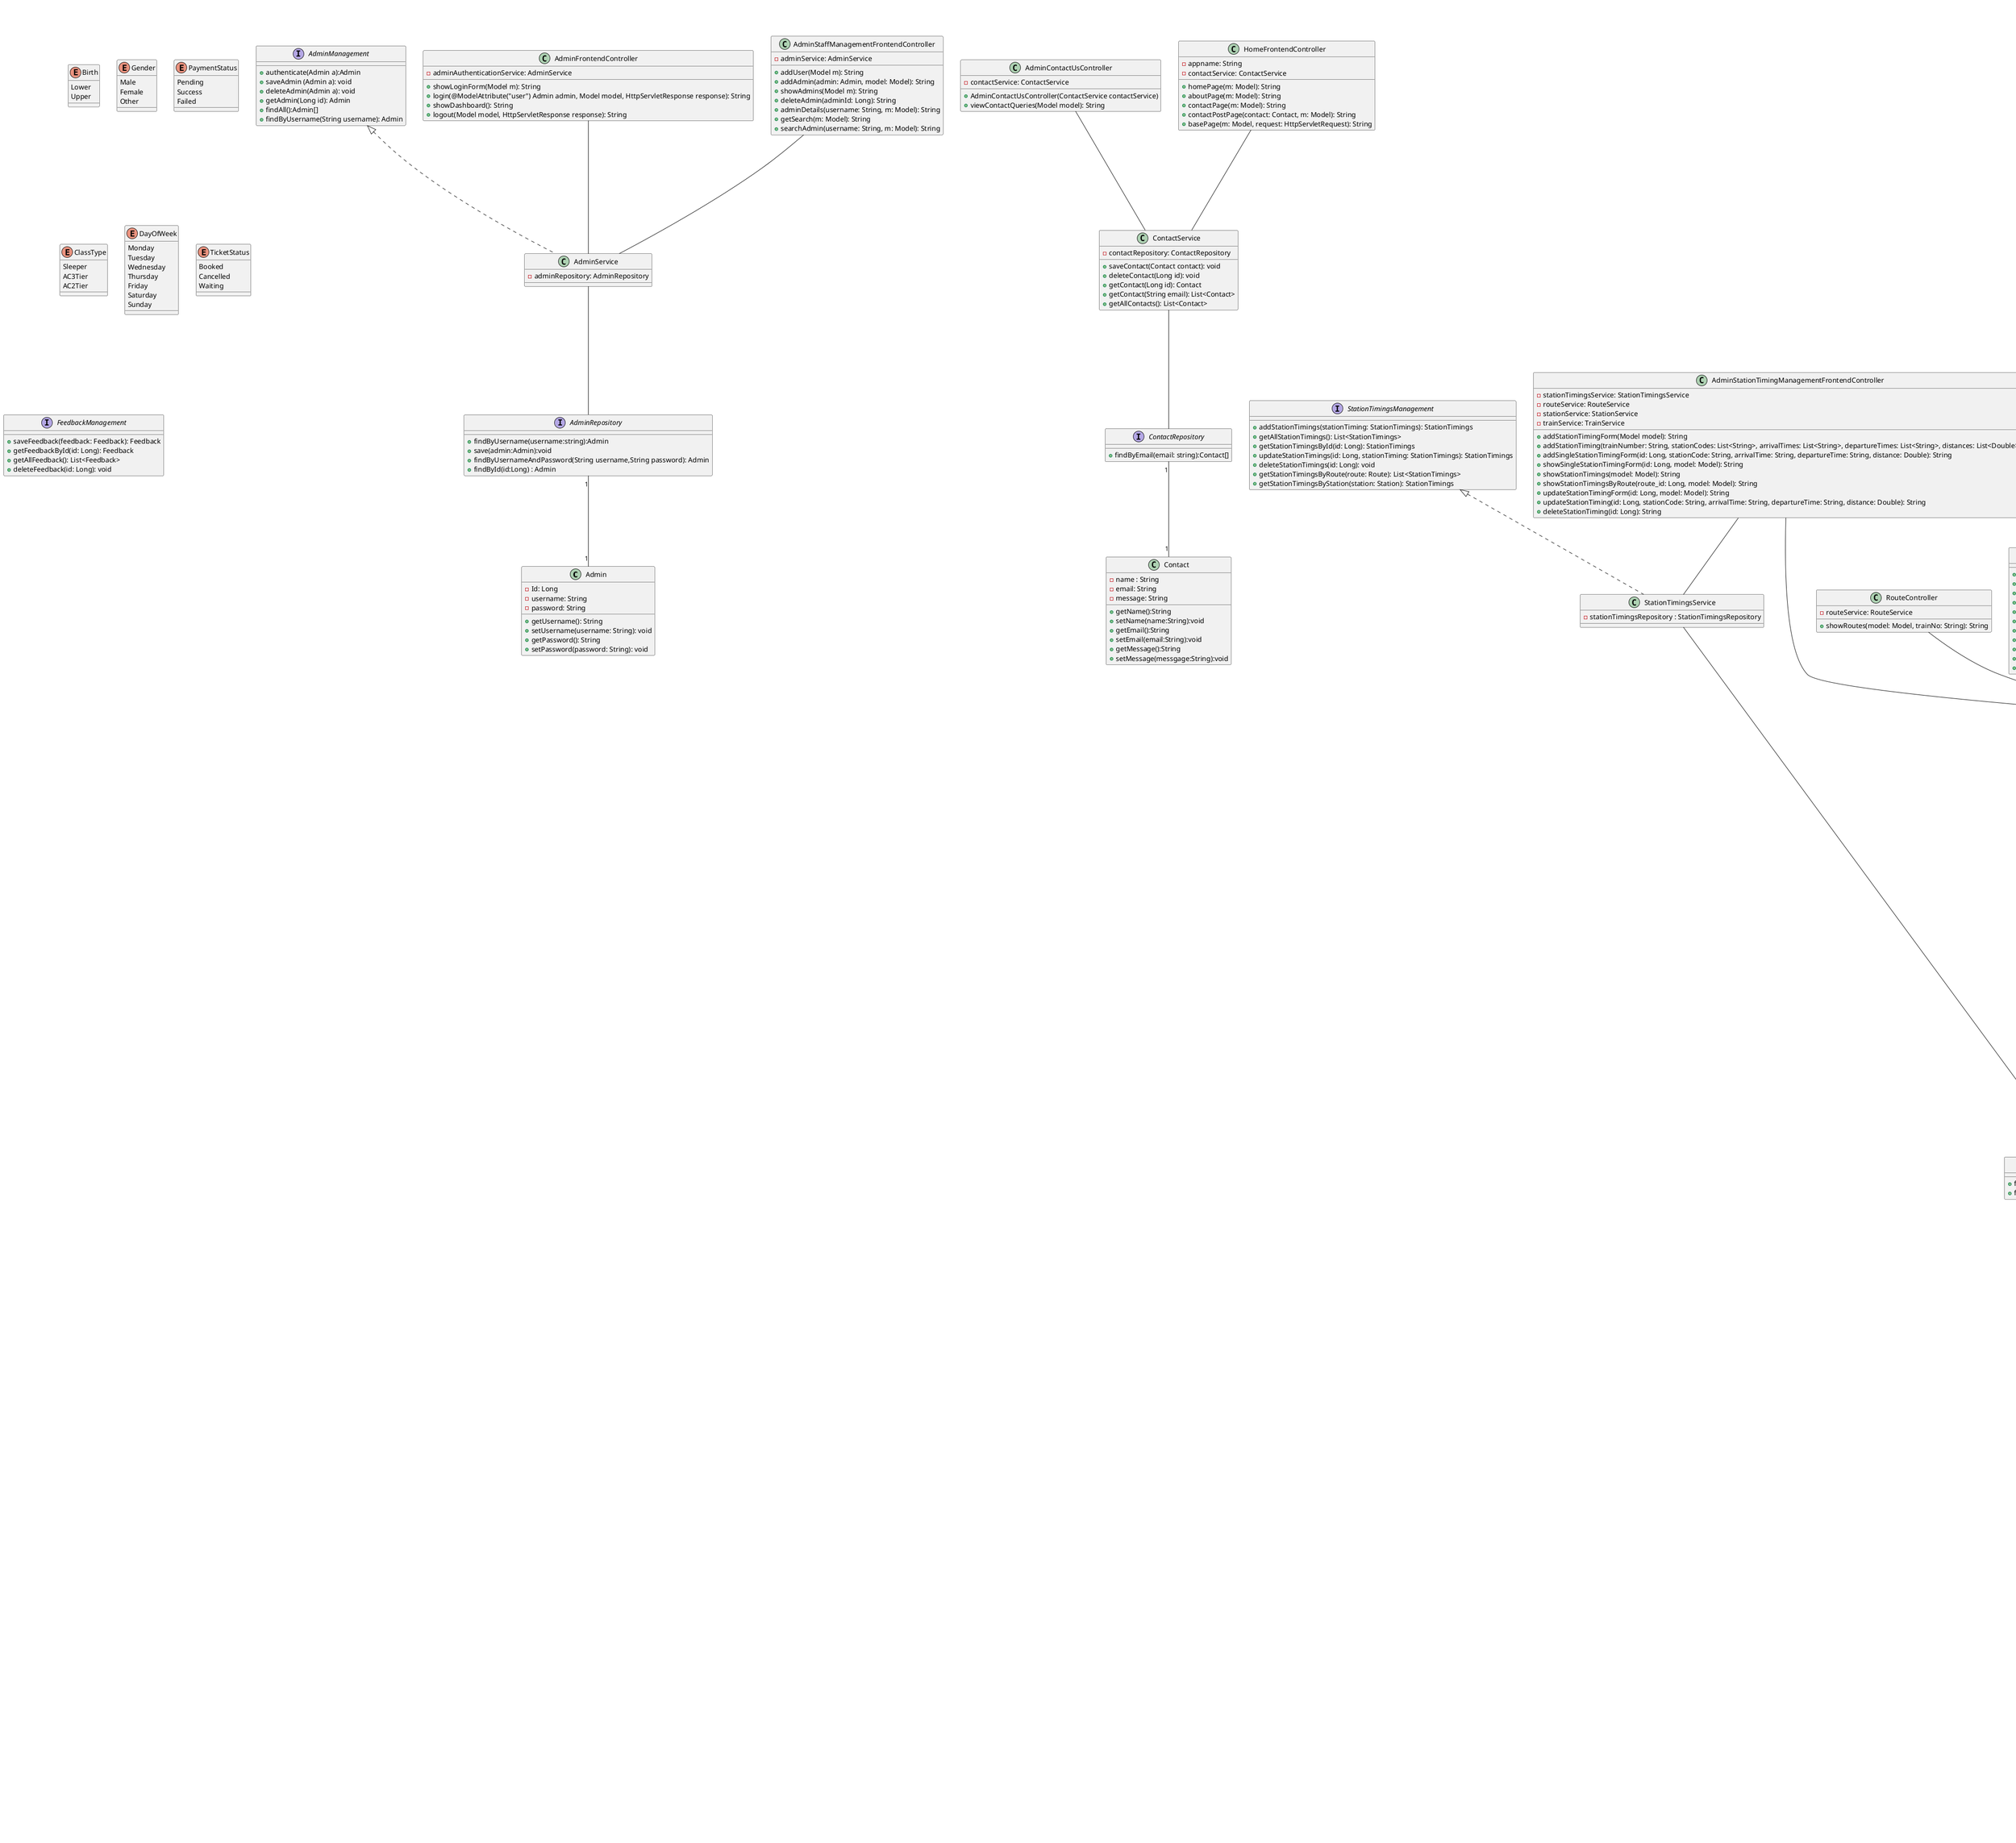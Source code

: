 @startuml
top to bottom direction

' package Model{
    class Admin {
        - Id: Long
        - username: String
        - password: String
        + getUsername(): String
        + setUsername(username: String): void
        + getPassword(): String
        + setPassword(password: String): void
    }

    enum Birth {
        Lower
        Upper
    }

    enum Gender {
        Male
        Female
        Other
    }

    class Contact {
        - name : String
        - email: String
        - message: String
        + getName():String
        + setName(name:String):void
        + getEmail():String
        + setEmail(email:String):void
        + getMessage():String
        + setMessage(messgage:String):void
    }

    class Feedback {
        - Id: Long
        - user: User
        - ticket: Ticket
        - rating: int
        - comment: String
        + getUser(): User
        + setUser(user: User): void
        + getTicket(): Ticket
        + setTicket(ticket: Ticket): void
        + getRating(): int
        + setRating(rating: int): void
        + getComment(): String
        + setComment(comment: String): void
    }

    class OperatingDay {
        - id: Long
        - train: Train
        - dayOfWeek: DayOfWeek
        + getDayOfWeek(): DayOfWeek
        + setDayOfWeek(dayOfWeek: DayOfWeek): void
        + getTrain(): Train
        + setTrain(train: Train): void
    }

    class Route {
        - Id: Long
        - routeCode: String
        - train: Train
        - stationTimings: List<StationTimings>
        + getStationTimings(): List<StationTimings>
        + setStationTimings(stationTimings: List<StationTimings>): void
        + getStationTimingsByStationCode(stationCode: String): StationTimings
        + isStationPresent(stationCode: String): int
        + getNextStation(currentStationCode: String): StationTimings
        + getPreviousStation(currentStationCode: String): StationTimings
        + getDistanceBetweenStations(stationCode1: String, stationCode2: String): double
        + isRoutePresent(src: Station, dest: Station): boolean
        + findSubRoute(SRC: Station, DEST: Station): List<StationTimings>
        + calculateJourneyTime(src: Station, dest: Station): String
    }

    class SeatAvailability {
        - id: Long
        - train: Train
        - date: Date
        - no_of_coaches: int
        - classes: ClassType
        - availableSeats: int
        - waitingList: List<Ticket>
        - CancelledSeats: List<Integer>
        - lastUnbookedLowerSeat: int
        - lastUnbookedUpperSeat: int
        - lastLowerSeat: int
        - lastUpperSeat: int
        - basePrice: double
        - farePerKM: double
        - seniorCitizenDiscount: double
        - cancellationCharge: double
        + SeatAvailability(no_of_coaches: int): void
        + checkWaitingPassengers(): void
        + isFull(): boolean
        + allocateSeatNumber(b: Birth): int
        + allocateSeatNumber(): int
        + allocatePassengerSeatNo(passengers: List<Passenger>): void
        + checkWaitingPassengers(passengers: List<Passenger>): boolean
        + checkSeniorCitizenCount(passengers: List<Passenger>): int
        + getFare(src: Station, dest: Station, passengers: List<Passenger>): double
        + getPassengerSeats(p: List<Passenger>): List<Integer>
        + cancelTicket(t: Ticket): void
    }

    class Station {
        - id: Long
        - stationCode: String
        - stationName: String
        + getStationCode(): String
        + setStationCode(stationCode: String): void
        + getStationName(): String
        + setStationName(stationName: String): void
    }

    class StationTimings {
        - id: Long
        - station: Station
        - arrivalTime: Time
        - departureTime: Time
        - distanceFromNextStation: double
        - route: Route
        + getId(): Long
        + getStation(): Station
        + setStation(station: Station): void
        + getArrivalTime(): Time
        + setArrivalTime(arrivalTime: Time): void
        + getDepartureTime(): Time
        + setDepartureTime(departureTime: Time): void
        + getRoute(): Route
        + setRoute(route: Route): void
    }

    class Ticket {
        - ticket_id: Long
        - PNR: String
        - train: Train
        - SRC: Station
        - DEST: Station
        - user: User
        - passengers: List<Passenger>
        - wantFood: Boolean
        - veg: Boolean
        - quantity: int
        - date: Date
        - classes: ClassType
        - status: TicketStatus
        - WaitingListNumber: int
        - paymentStatus: PaymentStatus
        - payment: Payment
        - totalAmount: double
        - foodprice: double
        - seatAvailability: SeatAvailability
        + Ticket()
        + getTotalAmount(): double
        + setTotalAmount(): void
        + getCancellationCharge(): double
        + getPNR(): String
        + setPNR(pNR: String): void
        + isPassengersWaiting(): boolean
        + calculateFoodPrice(): double
        + calculateFinalPrice(): double
    }

    class Passenger {
        - id: Long
        - user: User
        - name: String
        - age: int
        - gender: Gender
        - isSeniorCitizen: boolean
        - isWaitingList: boolean
        - birthpreference: Birth
        - seatNo: int
        - coachNo: int
        - ticket: Ticket
        + isWaitingList(): boolean
        + setWaitingList(isWaitingList: boolean): void
        + getSeatNo(): int
        + setSeatNo(seatNo: int): void
        + getCoachNo(): int
        + setCoachNo(coachNo: int): void
    }

    class Train {
        - trainNo: String
        - trainName: String
        - trainType: String
        - operatingDays: List<OperatingDay>
        - seatAvailability: List<SeatAvailability>
        - route: Route
        + getRouteList(): List<String>
        + getSeatAvailabilityClasswise(classes: ClassType, date: Date): SeatAvailability
        + getTotalAvailableSeats(): int
        + getDaysRunning(): String
        + getSchedule(): List<String>
        + doesPathExist(SRC: Station, DEST: Station): boolean
        + getArrivalTime(station: Station): Time
        + getDepartureTime(station: Station): Time
        + getStationTimings(): List<StationTimings>
        + willTrainRunOnDayOfWeek(d: DayOfWeek): boolean
        + getFare(SRC: Station, DEST: Station, classes: ClassType, date: Date): double
        + getDistanceBetweenStations(SRC: Station, DEST: Station): double
        + getDurationBetweenStations(SRC: Station, DEST: Station): void
        + doesDateAndClassExist(date: Date, c: ClassType): boolean
    }

    class User {
        - id: Long
        - username: String
        - password: String
        - email: String
        - firstName: String
        - lastName: String
        - phoneNumber: String
        - address: String
        + getUsername(): String
        + setUsername(username: String): void
        + getPassword(): String
        + setPassword(password: String): void
    }


    class Payment {
        - id: Long
        - ticket: Ticket
        - status: PaymentStatus
        + getTicket(): Ticket
        + setTicket(ticket: Ticket): void
        + getStatus(): PaymentStatus
        + setStatus(status: PaymentStatus): void
    }

    enum PaymentStatus{
        Pending
        Success
        Failed
    }

    enum ClassType {
        Sleeper
        AC3Tier
        AC2Tier
    }

    enum DayOfWeek {
        Monday
        Tuesday
        Wednesday
        Thursday
        Friday
        Saturday
        Sunday
    }

    enum TicketStatus {
        Booked
        Cancelled
        Waiting
    }
    
' }

' Model connectiopns
Train "1" *-- "*" OperatingDay
Train "1" *-- "*" SeatAvailability
Train "1" *-- "*" Ticket
Train "1" --* "1" Route

Ticket "1" o-- "*" Passenger
Ticket "1" --* "1" SeatAvailability
Ticket "1" --* "1" User
Ticket "1" -- "1" Feedback
Ticket "1" *-- "1" Payment

User "1"*--"*" Feedback
User "1"*--"*" Passenger

Route <-- StationTimings

StationTimings "*" --* "1" Station

' Implemented by JPA Repository
' package Repository{

    interface AdminRepository{
        + findByUsername(username:string):Admin
        + save(admin:Admin):void
        + findByUsernameAndPassword(String username,String password): Admin
        + findById(id:Long) : Admin
    }

    interface ContactRepository{
        + findByEmail(email: string):Contact[]
    }

    interface FeedbackRepository{
        + save(feedback:Feedback):void
    }

    interface OperatingDayRepository{
        + findByTrain(train:Train):OperatingDay[]
        + findByTrainTrainNo(trainNo:String):OperatingDay[]
    }

    interface PassengerRepository{
        + findByUser(u:User):Passenger[]
        + findByTicket(t:Ticket): Passenger[]
        + save(Passenger p): void
    }

    interface PaymentRepository{
        + findByTicket(t:Ticket):Payment
        + save(Payment p):void
    }

    interface RouteRepository{
        + findByTrainTrainName(trainName:String):Route[]
        + findByTrainTrainNo(trainNo:String):Route
        + findRouteBetweenStation(src:Station,dest:Station):String[]
        + findByRouteCode(routeCode:String):Route
    }

    interface SeatAvailabilityRepository {
        +findByTrainAndDateAndClasses(train: Train, date: Date, classType: ClassType): SeatAvailability
        +findByTrainAndDate(train: Train, date: Date): List<SeatAvailability>
    }

    interface StationRepository{
        + findByStationCode(stationCode:String):Station
        + findByStationNameContaining(stationName:String):Station[]
    }

    interface StationTimingsRepository {
        +findByStation(station: Station): StationTimings
        +findByRoute(route: Route): List<StationTimings>
    }

    interface TicketRepository {
        +findByPNR(PNR: String): Ticket
        +findByUser(user: User): List<Ticket>
        +findByTrain_TrainNo(trainNo: String): List<Ticket>
        +findByStatus(status: TicketStatus): List<Ticket>
    }

    interface TrainRepository {
        +findByTrainNo(trainNo: String): Train
        +findByTrainTypeContaining(trainType: String): List<Train>
        +findByTrainNameContaining(trainName: String): List<Train>
        +findByRoute(route: Route): Train
    }

    interface UserRepository {
        +findByUsername(username: String): User
        +findByEmail(email: String): User
        +findByUsernameAndPassword(username: String, password: String): User
    }

' }

' Connections for Repository
AdminRepository "1"--"1" Admin
ContactRepository "1"--"1" Contact
FeedbackRepository "1"--"1" Feedback
OperatingDayRepository "1"--"1" OperatingDay
PassengerRepository "1"--"1" Passenger
PaymentRepository "1"--"1" Payment
RouteRepository "1"--"1" Route
SeatAvailabilityRepository "1"--"1" SeatAvailability
StationRepository "1"--"1" Station
StationTimingsRepository "1"--"1" StationTimings
TicketRepository "1"--"1" Ticket
TrainRepository "1"--"1" Train
UserRepository "1"--"1" User

' Interfaces
' package Interface{

    interface AdminManagement {
        + authenticate(Admin a):Admin
        + saveAdmin (Admin a): void
        + deleteAdmin(Admin a): void
        + getAdmin(Long id): Admin
        + findAll():Admin[]
        + findByUsername(String username): Admin
    }

    interface FeedbackManagement {
        + saveFeedback(feedback: Feedback): Feedback
        + getFeedbackById(id: Long): Feedback
        + getAllFeedback(): List<Feedback>
        + deleteFeedback(id: Long): void
    }

    interface RouteManagement {
        + addRoute(route: Route): Route
        + getRouteByRouteCode(routeCode: String): Route
        + getRouteById(routeId: Long): Route
        + updateRoute(routeId: Long, updatedRoute: Route): Route
        + deleteRoute(routeId: Long): void
        + getRouteBetweenStations(stationCode1: String, stationCode2: String): List<String>
        + getAllRoutes(): List<Route>
        + getRoutesBetweenStations(SRC: String, DEST: String): List<Route>
        + getRoutesByTrain(trainName: String): List<Route>
        + getRoutesPassingThroughStation(stationCode: String): List<Route>
        + getRouteByTrainNo(trainNo: String): Route
    }

    interface StationManagement {
        + addStation(station: Station): Station
        + getAllStations(): List<Station>
        + getStationByCode(stationCode: String): Station
        + searchStationByName(stationName: String): List<Station>
        + updateStation(stationCode: String, updatedStation: Station): Station
        + deleteStation(stationCode: String): void
        + findAll(): Station[]
    }

    interface StationTimingsManagement {
        + addStationTimings(stationTiming: StationTimings): StationTimings
        + getAllStationTimings(): List<StationTimings>
        + getStationTimingsById(id: Long): StationTimings
        + updateStationTimings(id: Long, stationTiming: StationTimings): StationTimings
        + deleteStationTimings(id: Long): void
        + getStationTimingsByRoute(route: Route): List<StationTimings>
        + getStationTimingsByStation(station: Station): StationTimings
    }

    interface TicketAllocationOperations {
        Ticket allocateSeats(Ticket ticket)
        void cancelTicket(Ticket ticket)
    }

    interface TicketCRUDOperations {
        List<Ticket> getAllTickets()
        Ticket getTicketById(Long id)
        Ticket saveTicket(Ticket ticket)
        Ticket updateTicket(Ticket ticket)
        void deleteTicket(Long id)
        List<Ticket> getTicketByUser(User user)

        Ticket updatePNR(Long ticketId, String newPNR)
        Ticket updateTrain(Long ticketId, Train newTrain)
        Ticket updateSource(Long ticketId, Station newSource)
        Ticket updateDestination(Long ticketId, Station newDestination)
        Ticket updatePassengers(Long ticketId, List<Passenger> newPassengers)
        Ticket updateTicketDate(Long ticketId, Date newDate)
        Ticket updateTicketStatus(Long ticketId, TicketStatus newStatus)
        Ticket updatePaymentStatus(Long ticketId, PaymentStatus newPaymentStatus)
    }

    interface TicketQueryOperations {
        List<Ticket> getCancelledTickets()
        List<Ticket> getConfirmedTickets()
        List<Ticket> getWaitingListTickets()
    }
    '  Shows Single Responsibility Principle
    interface TicketManagement extends TicketCRUDOperations,TicketAllocationOperations,TicketQueryOperations {
        include TicketCRUDOperations
        include TicketAllocationOperations
        include TicketQueryOperations
    }
    ' For OCP 
    interface TicketFareDiscount{
        + addFareDiscount(Long ticketId): Ticket
    }

    ' SRP
    interface TrainManagement {
        List<Train> getAllTrains()
        Train getTrainByTrainNo(String trainNo)
        Train saveTrain(Train train)
        Train updateTrain(String trainNo, Train updatedTrain)
        void deleteTrain(String trainNo)
        List<Train> searchTrainBySrcAndDest(String SRC, String DEST)
        List<SeatAvailability> searchTrain(String SRC, String DEST, ClassType classes, Date date)
    }

    interface TrainSeatAvailibilityManagement {
        void addSeatAvailabitity(SeatAvailability seatAvailability)
        void deleteSeatAvailabitity(SeatAvailability seatAvailability)
        boolean checkSeatAvailability(SeatAvailability seatAvailability)
        void updateSeatAvailibity(SeatAvailability seatAvailability)
        List<SeatAvailability> getAllSeatAvailabilities()
        SeatAvailability getSeatAvailibity(Long id)
        List<SeatAvailability> getSeatAvailibityForTrain(Train train, Date date)
        SeatAvailability getSeatAvailibity(Train train, ClassType classType, Date date)
        void addCancelledSeatNo(SeatAvailability seatAvailability, int seatNo)
        void removeCancelledSeatNo(SeatAvailability seatAvailability, int seatNo)
        void addWaitingList(SeatAvailability seatAvailability, Ticket waitingList)
        void removeWaitingList(SeatAvailability seatAvailability, Ticket waitingList)
        List<Ticket> getWaitingList(SeatAvailability seatAvailability)
    }

    interface UserManagement {
        User addUser(User user)
        boolean updateUser(User user)
        boolean deleteUser(Long userId)
        User searchUser(String username)
        User searchUser(String username, String password)
        User login(String username, String password)
        User signUp(User user)
        boolean changePassword(User user, String newPassword)
        User viewUserDetails(String username)
        List<User> viewAllUsers()
        User getUserByUsername(String username)
    }

' } 

' Service package
' package Service{

    class AdminService implements AdminManagement {
        - adminRepository: AdminRepository
    }

    class ContactService {
        - contactRepository: ContactRepository
        + saveContact(Contact contact): void
        + deleteContact(Long id): void
        + getContact(Long id): Contact
        + getContact(String email): List<Contact>
        + getAllContacts(): List<Contact>
    }

    class FeedbackService {
        - feedbackRepository: FeedbackRepository
        + saveFeedback(Feedback feedback): Feedback
        + getFeedbackById(Long id): Feedback
        + getAllFeedback(): List<Feedback>
        + deleteFeedback(Long id): void
    }

    class OperatingDayService {
        - operatingDayRepository: OperatingDayRepository
        + addOperatingDay(OperatingDay operatingDay): OperatingDay
        + getOperatingDayById(Long operatingDayId): OperatingDay
        + updateOperatingDay(Long operatingDayId, OperatingDay updatedOperatingDay): OperatingDay
        + deleteOperatingDay(Long operatingDayId): void
        + getOperatingDaysByTrain(Train train): List<OperatingDay>
        + getAllOperatingDays(): List<OperatingDay>
        + getOperatingDaysByTrainNo(String trainNo): List<OperatingDay>
    }

    class PassengerService {
        - passengerRepository: PassengerRepository
        + getPassengersByTicket(Ticket ticket): List<Passenger>
        + savePassenger(Passenger passenger): void
        + deletePassenger(Passenger passenger): void
        + deletePassengerById(Long id): void
        + getPassengerById(Long id): Passenger
        + getAllPassengers(): List<Passenger>
        + getPassengerByUser(User u): List<Passenger>
        + deletePassengerByTicket(Ticket ticket): void
        + saveAllPassenger(List<Passenger> passengers): List<Passenger>
    }

    class PaymentService {
        - paymentRepository: PaymentRepository
        + getAllPayments(): List<Payment>
        + getPaymentById(Long id): Payment
        + savePayment(Payment payment): Payment
        + updateTransactionDetails(Long paymentId, PaymentStatus ps): Payment
        + updatePaymentStatus(Long paymentId, PaymentStatus status): Payment
        + updatePrebookingDetails(Long paymentId, boolean prebooked, boolean isVeg): Payment
        + deletePayment(Long id): void
    }

    class RouteService implements RouteManagement {
        - routeRepository: RouteRepository
    }

    class SeatAvailabilityService implements TrainSeatAvailibilityManagement {
        - seatAvailabilityRepository: SeatAvailabilityRepository
    }

    class StationService implements StationManagement{
        - stationRepository : StationRepository
    }

    class StationTimingsService implements StationTimingsManagement{
        - stationTimingsRepository : StationTimingsRepository
    }
    ' OCP
    class TicketFareDiscountService implements TicketFareDiscount{
        - ticketRepository: TicketRepository
        + addFareDiscount(Long ticket_id): Ticket
    }

    class TicketService implements TicketManagement {
        - ticketRepository: TicketRepository
        - passengerService: PassengerService
        - seatAvailabilityService: SeatAvailabilityService
        - fareDiscountStrategy: TicketFareDiscount
    }

    class TrainService implements TrainManagement{
        - trainRepository : TrainRepository
        - routeService : RouteService
    }

    class UserService implements UserManagement{
        - userRepository : UserRepository
    }



' }

AdminService -- AdminRepository
ContactService -- ContactRepository
FeedbackService -- FeedbackRepository
OperatingDayService -- OperatingDayRepository
PassengerService -- PassengerRepository
PaymentService -- PaymentRepository
RouteService -- RouteRepository
SeatAvailabilityService -- SeatAvailabilityRepository
StationService -- StationRepository
StationTimingsService -- StationTimingsRepository
TicketService -- TicketRepository
TicketService -- PassengerService
TicketService -- SeatAvailabilityService

TrainService -- TrainRepository
TrainService -- RouteService
UserService -- UserRepository

' OCP
TicketFareDiscountService -- TicketRepository
TicketService -- TicketFareDiscount

' Controller
' package Controller{
    class AdminContactUsController {
        - contactService: ContactService
        + AdminContactUsController(ContactService contactService)
        + viewContactQueries(Model model): String
    }

    class AdminFeedbackController {
        - feedbackService: FeedbackService
        + feedback(Model model, HttpServletRequest request): String
    }

    
    class AdminFrontendController {
        - adminAuthenticationService: AdminService
        + showLoginForm(Model m): String
        + login(@ModelAttribute("user") Admin admin, Model model, HttpServletResponse response): String
        + showDashboard(): String
        + logout(Model model, HttpServletResponse response): String
    }

    class AdminOperatingDayController {
        - operatingDayService: OperatingDayService
        - trainService: TrainService
        + addOperatingDay(Model model): String
        + handleAdd(dayOfWeek: List<DayOfWeek>, trainNo: String, model: Model): String
        + showOperatingDays(Model m): String
        + deleteOperatingDay(operatingDayId: Long): String
        + updateOperatingDay(operatingDayId: Long, m: Model): String
        + handleUpdate(operatingDayId: Long, updatedOperatingDay: OperatingDay): String
    }

    class AdminRouteController {
        - routeService: RouteService
        + showAddRouteForm(Model model): String
        + addRoute(route: Route, model: Model): String
        + showRoutes(): ModelAndView
        + deleteRoute(routeId: Long): String
        + getRoutesBetweenStations(src: String, dest: String, model: Model): String
    }

    class AdminSeatAvailabilityFrontendController {
        - seatAvailabilityService: SeatAvailabilityService
        - trainService: TrainService
        + addSeatAvailability(Model m): String
        + addSeatAvailability(trainNo: String, date: String, classes: String, noOfCoaches: int, basePrice: double, farePerKM: double, seniorCitizenDiscount: double, cancellationCharge: double, model: Model): String
        + showSeatAvailabilities(model: Model): String
        + deleteSeatAvailability(id: String): String
        + updateSeatAvailabilityForm(seatAvailabilityId: Long, model: Model): String
        + updateSeatAvailability(seatAvailabilityId: Long, updatedSeatAvailability: SeatAvailability): String
    }

    class AdminStaffManagementFrontendController {
        - adminService: AdminService
        + addUser(Model m): String
        + addAdmin(admin: Admin, model: Model): String
        + showAdmins(Model m): String
        + deleteAdmin(adminId: Long): String
        + adminDetails(username: String, m: Model): String
        + getSearch(m: Model): String
        + searchAdmin(username: String, m: Model): String
    }

    class AdminStationManagementFrontendController {
        - stationService: StationService
        + addStation(Model m): String
        + addStation(station: Station, model: Model): String
        + showStations(model: Model): String
        + deleteStation(stationCode: String): String
        + updateStationForm(stationCode: String, model: Model): String
        + updateStation(stationCode: String, updatedStation: Station): String
    }

    class AdminStationTimingManagementFrontendController {
        - stationTimingsService: StationTimingsService
        - routeService: RouteService
        - stationService: StationService
        - trainService: TrainService
        + addStationTimingForm(Model model): String
        + addStationTiming(trainNumber: String, stationCodes: List<String>, arrivalTimes: List<String>, departureTimes: List<String>, distances: List<Double>): String
        + addSingleStationTimingForm(id: Long, stationCode: String, arrivalTime: String, departureTime: String, distance: Double): String
        + showSingleStationTimingForm(id: Long, model: Model): String
        + showStationTimings(model: Model): String
        + showStationTimingsByRoute(route_id: Long, model: Model): String
        + updateStationTimingForm(id: Long, model: Model): String
        + updateStationTiming(id: Long, stationCode: String, arrivalTime: String, departureTime: String, distance: Double): String
        + deleteStationTiming(id: Long): String
    }


    class AdminTicketController {
        - ticketService: TicketService
        + showTickets(model: Model): String
        + showCancelledTickets(model: Model): String
        + showWaitingTickets(model: Model): String
        + deleteTicket(id: String): String
    }

    class AdminTrainController {
        - trainService: TrainService
        - routeService: RouteService
        + addTrain(m: Model): String
        + addTrain(train: Train, model: Model): String
        + showTrains(model: Model): String
        + deleteTrain(trainNo: String): String
        + updateTrainForm(trainNo: String, model: Model): String
        + updateTrain(trainNo: String, updatedTrain: Train): String
    }

    class AdminUserManagementFrontendController {
        - userService: UserService
        + addUser(m: Model): String
        + addUser(user: User, model: Model): String
        + showUsers(m: Model): String
        + deleteUser(userId: Long): String
    }

    class FeedbackFrontendController {
        - feedbackService: FeedbackService
        - userService: UserService
        - ticketService: TicketService
        + feedback(ticketId: String, model: Model, request: HttpServletRequest, response: HttpServletResponse): String
        + submitFeedback(rating: int, comments: String, username: String, ticketId: String, model: Model, request: HttpServletRequest): String
    }

    class HomeFrontendController {
        - appname: String
        - contactService: ContactService
        + homePage(m: Model): String
        + aboutPage(m: Model): String
        + contactPage(m: Model): String
        + contactPostPage(contact: Contact, m: Model): String
        + basePage(m: Model, request: HttpServletRequest): String
    }

    class PaymentController {
        - paymentService: PaymentService
        - ticketService: TicketService
        + makePayment(request: HttpServletRequest, response: HttpServletResponse): String
        + payNow(response: HttpServletResponse, request: HttpServletRequest): String
    }

    class RouteController {
        - routeService: RouteService
        + showRoutes(model: Model, trainNo: String): String
    }

    class TicketFrontendController {
        - ticketService: TicketService
        - userService: UserService
        - trainService: TrainService
        - seatAvailabilityService: SeatAvailabilityService
        - stationService: StationService
        + getPassengers(names: List<String>, age: List<Integer>, gender: List<String>, birth: List<String>, isSeniorCitizen: List<String>, wantFood: String, chooseFood: String, countForFood: int, m: Model, response: HttpServletResponse, request: HttpServletRequest): String
        + showTicket(m: Model, request: HttpServletRequest): String
        + cancelTicket(ticketId: String, m: Model): String
        + viewTicket(ticketId: String, response: HttpServletResponse): String
    }

    class TrainFrontendController {
        - trainService: TrainService
        - stationService: StationService
        + searchTrain(model: Model): String
        + viewTrainRoute(model: Model): String
        + showTrainRoute(trainNo: String, m: Model): String
        + searchTrainForm(date: String, source: String, destination: String, classType: String, model: Model, response: HttpServletResponse): String
        + bookTrain(trainNo: String, seatAvailabilityId: String, model: Model, response: HttpServletResponse): String
    }

    class UserFrontendContoller {
        - userService: UserService
        - ticketService: TicketService
        - errorMessage: String
        + login(Model m): String
        + loginForm(user: User, model: Model, response: HttpServletResponse): String
        + showSignupForm(model: Model): String
        + signup(user: User, model: Model, response: HttpServletResponse): String
        + logout(model: Model, response: HttpServletResponse): String
        + dashboard(model: Model, request: HttpServletRequest): String
        + update(user: User, model: Model, request: HttpServletRequest): String
        + changePassword(model: Model, request: HttpServletRequest): String
        + changePassword(oldPassword: String, newPassword: String, confirmPassword: String, model: Model, request: HttpServletRequest): String
        + myTrips(model: Model, request: HttpServletRequest): String
    }

    class TatkalTicket extends TicketAbstractService{
        +addFareDiscount(long ticketId,double discount):Ticket

    }

    class GeneralTicket extends TicketAbstractService{
        +addFareDiscount(long ticketId,double discount):Ticket

    }

    class TicketAbstractService implements TicketManagement{
        
    }




' }


AdminContactUsController -- ContactService
AdminFeedbackController -- FeedbackService 
AdminFrontendController -- AdminService
AdminOperatingDayController -- OperatingDayService
AdminOperatingDayController -- TrainService
AdminRouteController -- RouteService
AdminSeatAvailabilityFrontendController -- SeatAvailabilityService
AdminSeatAvailabilityFrontendController -- TrainService
AdminStaffManagementFrontendController -- AdminService
AdminStationManagementFrontendController -- StationService
AdminStationTimingManagementFrontendController -- StationTimingsService
AdminStationTimingManagementFrontendController -- RouteService
AdminStationTimingManagementFrontendController  -- StationService
AdminStationTimingManagementFrontendController -- TrainService
AdminTicketController -- TicketService
AdminTrainController -- TrainService
AdminTrainController -- RouteService
AdminUserManagementFrontendController -- UserService
FeedbackFrontendController -- FeedbackService
FeedbackFrontendController -- UserService
FeedbackFrontendController -- TicketService
HomeFrontendController -- ContactService
PaymentController -- PaymentService 
PaymentController -- TicketService
RouteController -- RouteService
TicketFrontendController -- TicketService
TicketFrontendController -- UserService
TicketFrontendController --TrainService
TicketFrontendController -- StationService
TicketFrontendController -- SeatAvailabilityService
TrainFrontendController -- TrainService
TrainFrontendController -- StationService

UserFrontendContoller -- UserService
UserFrontendContoller -- TicketService



@enduml
